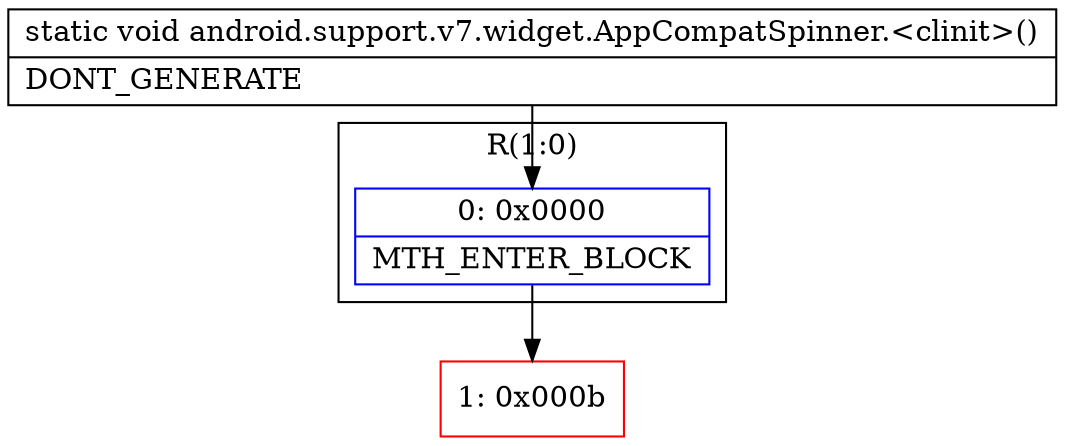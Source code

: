 digraph "CFG forandroid.support.v7.widget.AppCompatSpinner.\<clinit\>()V" {
subgraph cluster_Region_743615299 {
label = "R(1:0)";
node [shape=record,color=blue];
Node_0 [shape=record,label="{0\:\ 0x0000|MTH_ENTER_BLOCK\l}"];
}
Node_1 [shape=record,color=red,label="{1\:\ 0x000b}"];
MethodNode[shape=record,label="{static void android.support.v7.widget.AppCompatSpinner.\<clinit\>()  | DONT_GENERATE\l}"];
MethodNode -> Node_0;
Node_0 -> Node_1;
}

